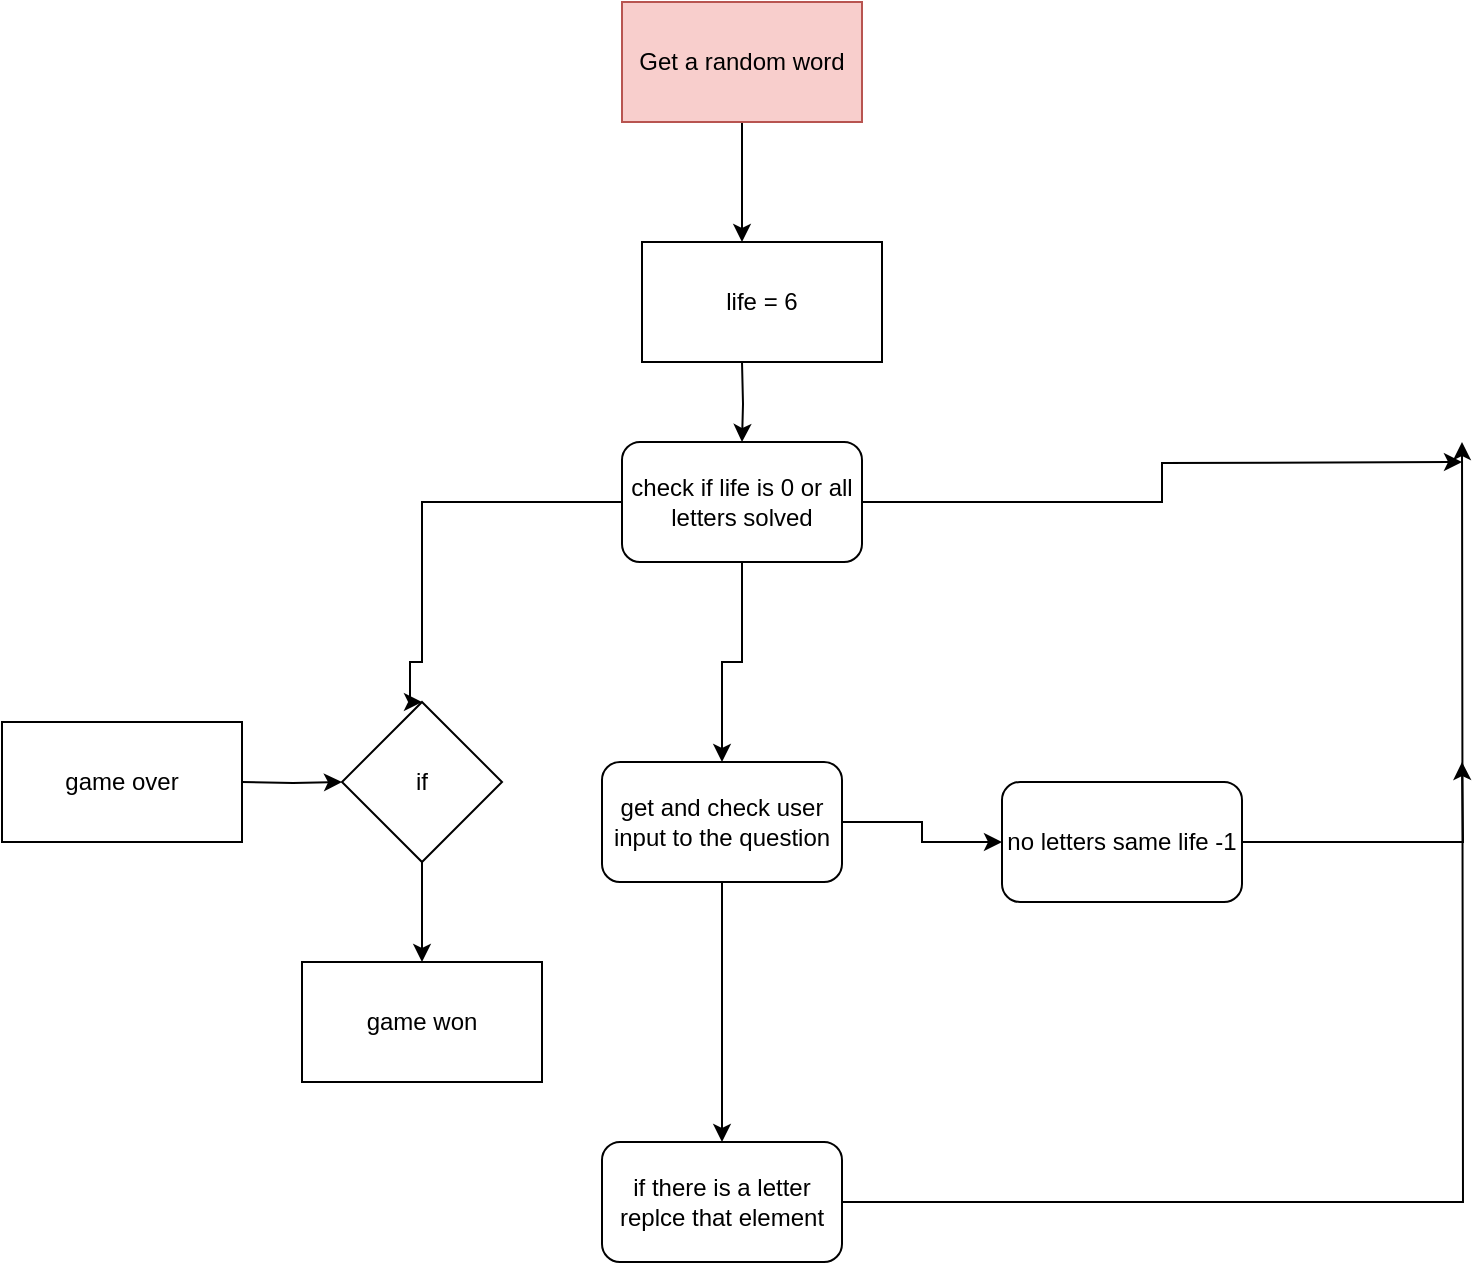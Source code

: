 <mxfile version="18.1.3"><diagram id="0t4YUN0ZHJG38zYLrV7b" name="Page-1"><mxGraphModel dx="862" dy="451" grid="1" gridSize="10" guides="1" tooltips="1" connect="1" arrows="1" fold="1" page="1" pageScale="1" pageWidth="850" pageHeight="1100" math="0" shadow="0"><root><mxCell id="0"/><mxCell id="1" parent="0"/><mxCell id="lMVR79pBE6rXqU--izPF-3" style="edgeStyle=orthogonalEdgeStyle;rounded=0;orthogonalLoop=1;jettySize=auto;html=1;" edge="1" parent="1" source="lMVR79pBE6rXqU--izPF-1"><mxGeometry relative="1" as="geometry"><mxPoint x="380" y="170" as="targetPoint"/></mxGeometry></mxCell><mxCell id="lMVR79pBE6rXqU--izPF-1" value="Get a random word" style="rounded=0;whiteSpace=wrap;html=1;fillColor=#f8cecc;strokeColor=#b85450;" vertex="1" parent="1"><mxGeometry x="320" y="50" width="120" height="60" as="geometry"/></mxCell><mxCell id="lMVR79pBE6rXqU--izPF-5" value="" style="edgeStyle=orthogonalEdgeStyle;rounded=0;orthogonalLoop=1;jettySize=auto;html=1;" edge="1" parent="1" target="lMVR79pBE6rXqU--izPF-4"><mxGeometry relative="1" as="geometry"><mxPoint x="380" y="230" as="sourcePoint"/></mxGeometry></mxCell><mxCell id="lMVR79pBE6rXqU--izPF-6" style="edgeStyle=orthogonalEdgeStyle;rounded=0;orthogonalLoop=1;jettySize=auto;html=1;entryX=0.5;entryY=0;entryDx=0;entryDy=0;" edge="1" parent="1" source="lMVR79pBE6rXqU--izPF-4" target="lMVR79pBE6rXqU--izPF-17"><mxGeometry relative="1" as="geometry"><mxPoint x="130" y="380" as="targetPoint"/><Array as="points"><mxPoint x="220" y="300"/><mxPoint x="220" y="380"/><mxPoint x="214" y="380"/><mxPoint x="214" y="400"/></Array></mxGeometry></mxCell><mxCell id="lMVR79pBE6rXqU--izPF-9" style="edgeStyle=orthogonalEdgeStyle;rounded=0;orthogonalLoop=1;jettySize=auto;html=1;" edge="1" parent="1" source="lMVR79pBE6rXqU--izPF-4" target="lMVR79pBE6rXqU--izPF-8"><mxGeometry relative="1" as="geometry"/></mxCell><mxCell id="lMVR79pBE6rXqU--izPF-16" style="edgeStyle=orthogonalEdgeStyle;rounded=0;orthogonalLoop=1;jettySize=auto;html=1;" edge="1" parent="1" source="lMVR79pBE6rXqU--izPF-4"><mxGeometry relative="1" as="geometry"><mxPoint x="740" y="280" as="targetPoint"/></mxGeometry></mxCell><mxCell id="lMVR79pBE6rXqU--izPF-4" value="check if life is 0 or all letters solved" style="whiteSpace=wrap;html=1;rounded=1;" vertex="1" parent="1"><mxGeometry x="320" y="270" width="120" height="60" as="geometry"/></mxCell><mxCell id="lMVR79pBE6rXqU--izPF-11" value="" style="edgeStyle=orthogonalEdgeStyle;rounded=0;orthogonalLoop=1;jettySize=auto;html=1;" edge="1" parent="1" source="lMVR79pBE6rXqU--izPF-8" target="lMVR79pBE6rXqU--izPF-10"><mxGeometry relative="1" as="geometry"/></mxCell><mxCell id="lMVR79pBE6rXqU--izPF-13" value="" style="edgeStyle=orthogonalEdgeStyle;rounded=0;orthogonalLoop=1;jettySize=auto;html=1;" edge="1" parent="1" source="lMVR79pBE6rXqU--izPF-8" target="lMVR79pBE6rXqU--izPF-12"><mxGeometry relative="1" as="geometry"/></mxCell><mxCell id="lMVR79pBE6rXqU--izPF-8" value="get and check user input to the question" style="rounded=1;whiteSpace=wrap;html=1;" vertex="1" parent="1"><mxGeometry x="310" y="430" width="120" height="60" as="geometry"/></mxCell><mxCell id="lMVR79pBE6rXqU--izPF-14" style="edgeStyle=orthogonalEdgeStyle;rounded=0;orthogonalLoop=1;jettySize=auto;html=1;" edge="1" parent="1" source="lMVR79pBE6rXqU--izPF-10"><mxGeometry relative="1" as="geometry"><mxPoint x="740" y="270" as="targetPoint"/></mxGeometry></mxCell><mxCell id="lMVR79pBE6rXqU--izPF-10" value="if there is a letter replce that element" style="whiteSpace=wrap;html=1;rounded=1;" vertex="1" parent="1"><mxGeometry x="310" y="620" width="120" height="60" as="geometry"/></mxCell><mxCell id="lMVR79pBE6rXqU--izPF-15" style="edgeStyle=orthogonalEdgeStyle;rounded=0;orthogonalLoop=1;jettySize=auto;html=1;" edge="1" parent="1" source="lMVR79pBE6rXqU--izPF-12"><mxGeometry relative="1" as="geometry"><mxPoint x="740" y="430" as="targetPoint"/></mxGeometry></mxCell><mxCell id="lMVR79pBE6rXqU--izPF-12" value="no letters same life -1" style="whiteSpace=wrap;html=1;rounded=1;" vertex="1" parent="1"><mxGeometry x="510" y="440" width="120" height="60" as="geometry"/></mxCell><mxCell id="lMVR79pBE6rXqU--izPF-23" style="edgeStyle=orthogonalEdgeStyle;rounded=0;orthogonalLoop=1;jettySize=auto;html=1;entryX=0.5;entryY=0;entryDx=0;entryDy=0;" edge="1" parent="1" source="lMVR79pBE6rXqU--izPF-17" target="lMVR79pBE6rXqU--izPF-22"><mxGeometry relative="1" as="geometry"/></mxCell><mxCell id="lMVR79pBE6rXqU--izPF-17" value="if " style="rhombus;whiteSpace=wrap;html=1;" vertex="1" parent="1"><mxGeometry x="180" y="400" width="80" height="80" as="geometry"/></mxCell><mxCell id="lMVR79pBE6rXqU--izPF-20" style="edgeStyle=orthogonalEdgeStyle;rounded=0;orthogonalLoop=1;jettySize=auto;html=1;entryX=0;entryY=0.5;entryDx=0;entryDy=0;" edge="1" parent="1" target="lMVR79pBE6rXqU--izPF-17"><mxGeometry relative="1" as="geometry"><mxPoint x="130" y="440" as="sourcePoint"/></mxGeometry></mxCell><mxCell id="lMVR79pBE6rXqU--izPF-21" value="game over" style="rounded=0;whiteSpace=wrap;html=1;" vertex="1" parent="1"><mxGeometry x="10" y="410" width="120" height="60" as="geometry"/></mxCell><mxCell id="lMVR79pBE6rXqU--izPF-22" value="game won" style="rounded=0;whiteSpace=wrap;html=1;" vertex="1" parent="1"><mxGeometry x="160" y="530" width="120" height="60" as="geometry"/></mxCell><mxCell id="lMVR79pBE6rXqU--izPF-24" value="life = 6" style="rounded=0;whiteSpace=wrap;html=1;" vertex="1" parent="1"><mxGeometry x="330" y="170" width="120" height="60" as="geometry"/></mxCell></root></mxGraphModel></diagram></mxfile>